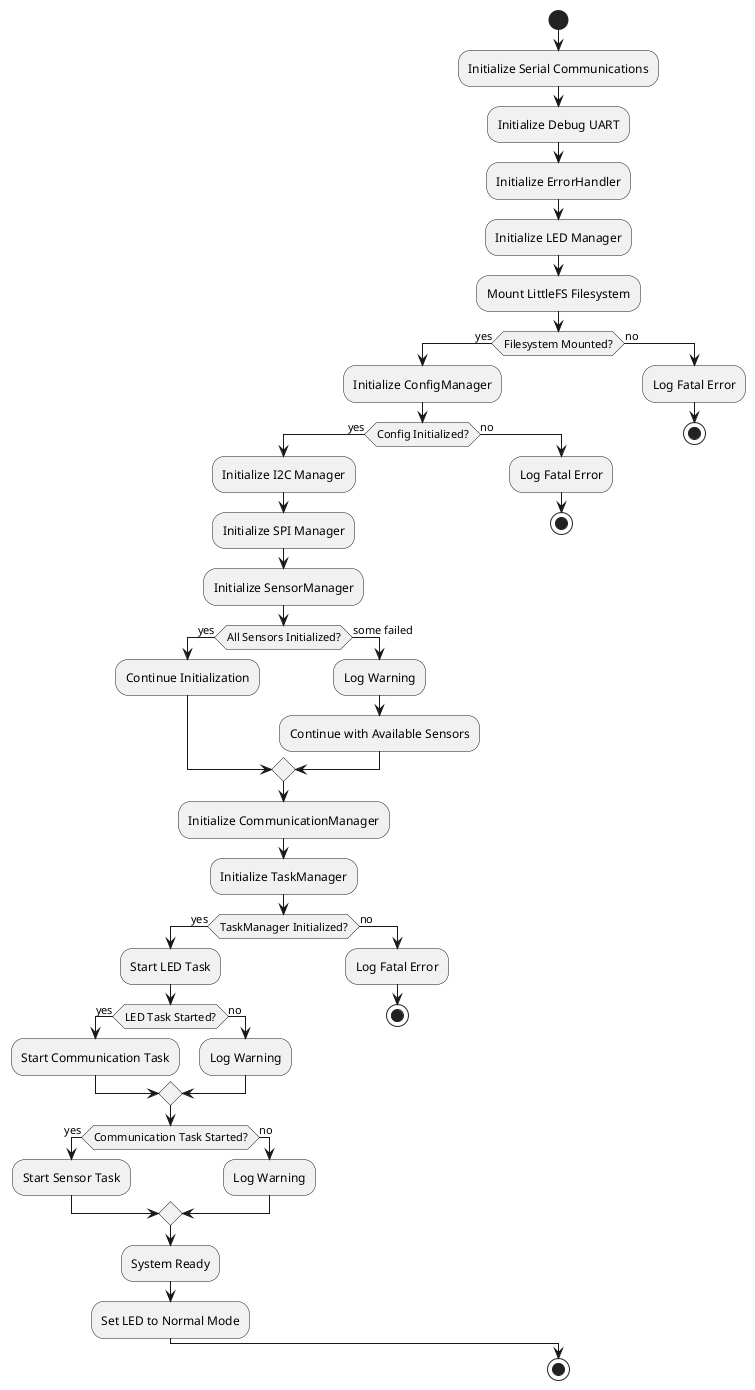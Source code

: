 @startuml
start
:Initialize Serial Communications;
:Initialize Debug UART;
:Initialize ErrorHandler;
:Initialize LED Manager;
:Mount LittleFS Filesystem;

if (Filesystem Mounted?) then (yes)
  :Initialize ConfigManager;
  if (Config Initialized?) then (yes)
    :Initialize I2C Manager;
    :Initialize SPI Manager;
    :Initialize SensorManager;
    
    if (All Sensors Initialized?) then (yes)
      :Continue Initialization;
    else (some failed)
      :Log Warning;
      :Continue with Available Sensors;
    endif
    
    :Initialize CommunicationManager;
    :Initialize TaskManager;
    
    if (TaskManager Initialized?) then (yes)
      :Start LED Task;
      if (LED Task Started?) then (yes)
        :Start Communication Task;
      else (no)
        :Log Warning;
      endif
      
      if (Communication Task Started?) then (yes)
        :Start Sensor Task;
      else (no)
        :Log Warning;
      endif
      
      :System Ready;
      :Set LED to Normal Mode;
    else (no)
      :Log Fatal Error;
      stop
    endif
  else (no)
    :Log Fatal Error;
    stop
  endif
else (no)
  :Log Fatal Error;
  stop
endif

stop
@enduml